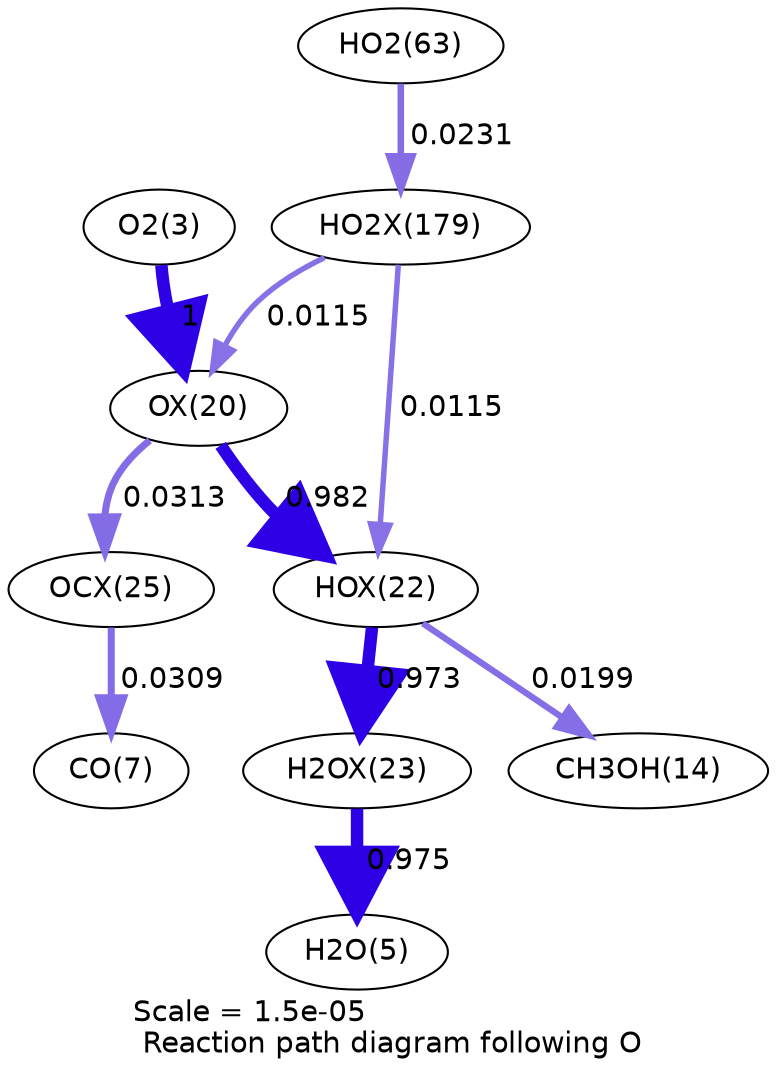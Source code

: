 digraph reaction_paths {
center=1;
s5 -> s35[fontname="Helvetica", penwidth=6, arrowsize=3, color="0.7, 1.5, 0.9"
, label=" 1"];
s35 -> s37[fontname="Helvetica", penwidth=5.99, arrowsize=2.99, color="0.7, 1.48, 0.9"
, label=" 0.982"];
s35 -> s40[fontname="Helvetica", penwidth=3.39, arrowsize=1.69, color="0.7, 0.531, 0.9"
, label=" 0.0313"];
s56 -> s35[fontname="Helvetica", penwidth=2.63, arrowsize=1.32, color="0.7, 0.512, 0.9"
, label=" 0.0115"];
s37 -> s16[fontname="Helvetica", penwidth=3.04, arrowsize=1.52, color="0.7, 0.52, 0.9"
, label=" 0.0199"];
s37 -> s38[fontname="Helvetica", penwidth=5.98, arrowsize=2.99, color="0.7, 1.47, 0.9"
, label=" 0.973"];
s56 -> s37[fontname="Helvetica", penwidth=2.63, arrowsize=1.32, color="0.7, 0.512, 0.9"
, label=" 0.0115"];
s38 -> s7[fontname="Helvetica", penwidth=5.98, arrowsize=2.99, color="0.7, 1.48, 0.9"
, label=" 0.975"];
s40 -> s9[fontname="Helvetica", penwidth=3.38, arrowsize=1.69, color="0.7, 0.531, 0.9"
, label=" 0.0309"];
s23 -> s56[fontname="Helvetica", penwidth=3.15, arrowsize=1.58, color="0.7, 0.523, 0.9"
, label=" 0.0231"];
s5 [ fontname="Helvetica", label="O2(3)"];
s7 [ fontname="Helvetica", label="H2O(5)"];
s9 [ fontname="Helvetica", label="CO(7)"];
s16 [ fontname="Helvetica", label="CH3OH(14)"];
s23 [ fontname="Helvetica", label="HO2(63)"];
s35 [ fontname="Helvetica", label="OX(20)"];
s37 [ fontname="Helvetica", label="HOX(22)"];
s38 [ fontname="Helvetica", label="H2OX(23)"];
s40 [ fontname="Helvetica", label="OCX(25)"];
s56 [ fontname="Helvetica", label="HO2X(179)"];
 label = "Scale = 1.5e-05\l Reaction path diagram following O";
 fontname = "Helvetica";
}
